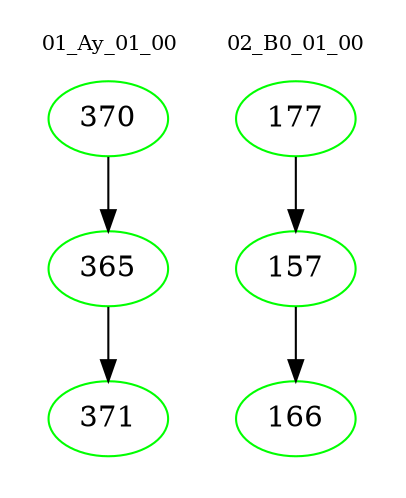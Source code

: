 digraph{
subgraph cluster_0 {
color = white
label = "01_Ay_01_00";
fontsize=10;
T0_370 [label="370", color="green"]
T0_370 -> T0_365 [color="black"]
T0_365 [label="365", color="green"]
T0_365 -> T0_371 [color="black"]
T0_371 [label="371", color="green"]
}
subgraph cluster_1 {
color = white
label = "02_B0_01_00";
fontsize=10;
T1_177 [label="177", color="green"]
T1_177 -> T1_157 [color="black"]
T1_157 [label="157", color="green"]
T1_157 -> T1_166 [color="black"]
T1_166 [label="166", color="green"]
}
}
